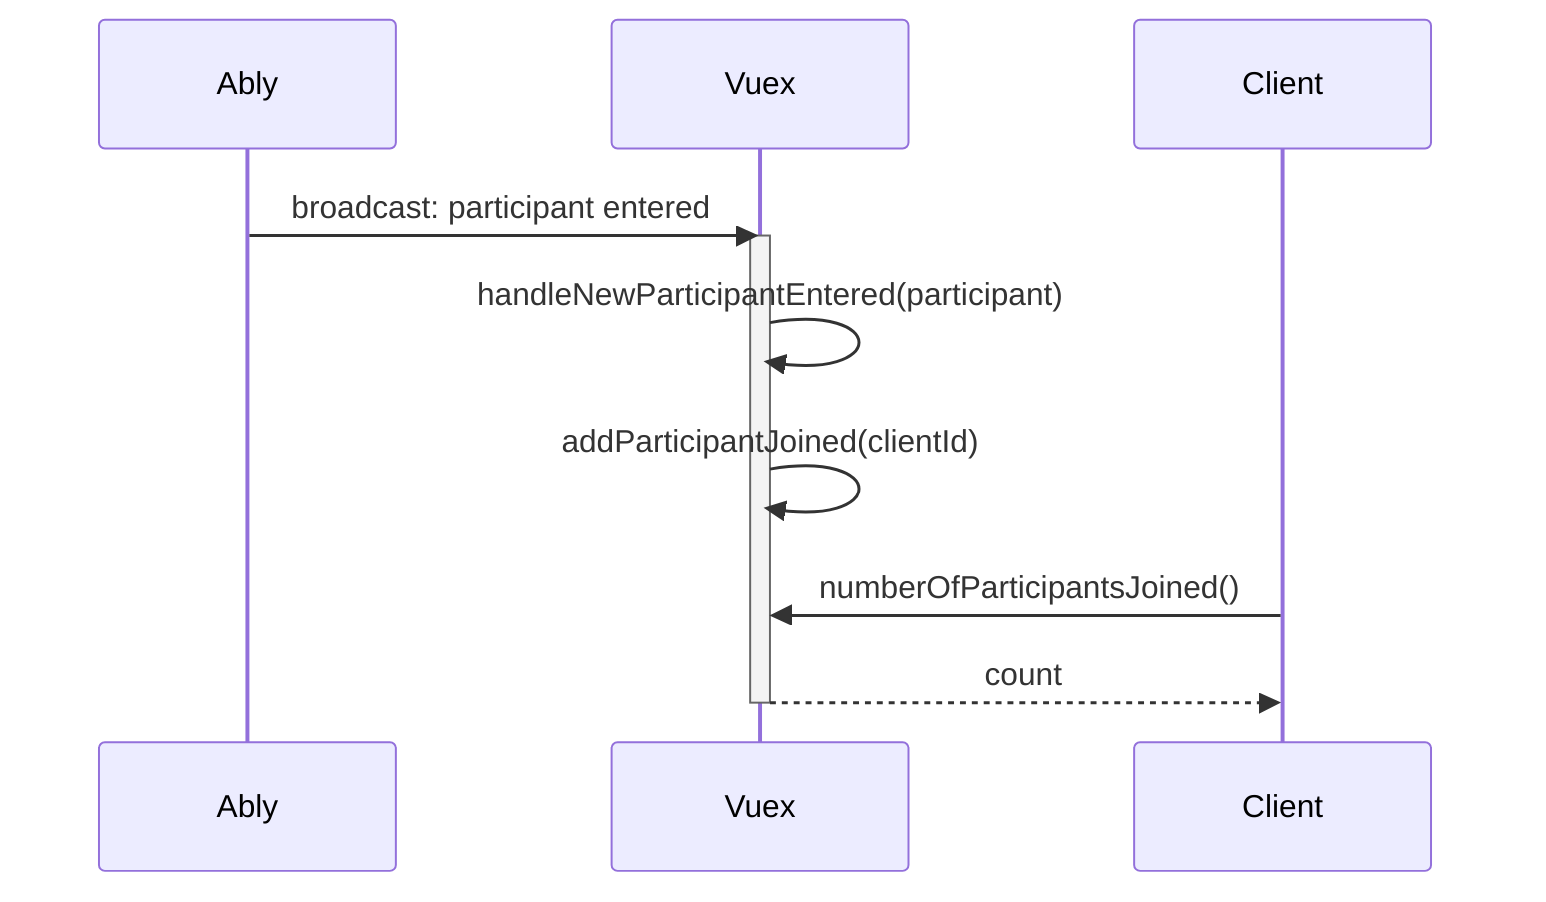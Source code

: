 sequenceDiagram
    Ably->>Vuex: broadcast: participant entered
    activate Vuex
    Vuex->>Vuex: handleNewParticipantEntered(participant)
    Vuex->>Vuex: addParticipantJoined(clientId)
    Client->>Vuex: numberOfParticipantsJoined()
    Vuex-->>Client: count
    
    deactivate Vuex